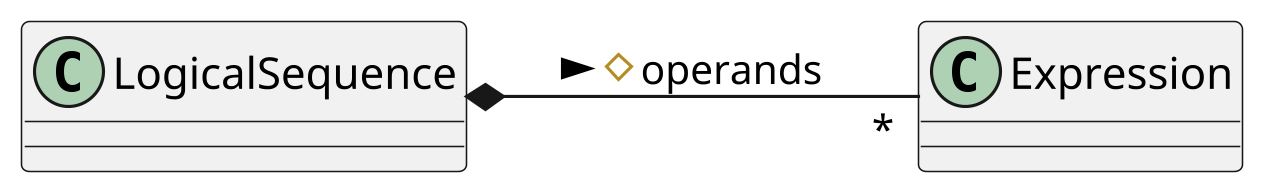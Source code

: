 @startuml
left to right direction
skinparam dpi 300

class LogicalSequence

LogicalSequence *-- "*" Expression : # operands >

@enduml